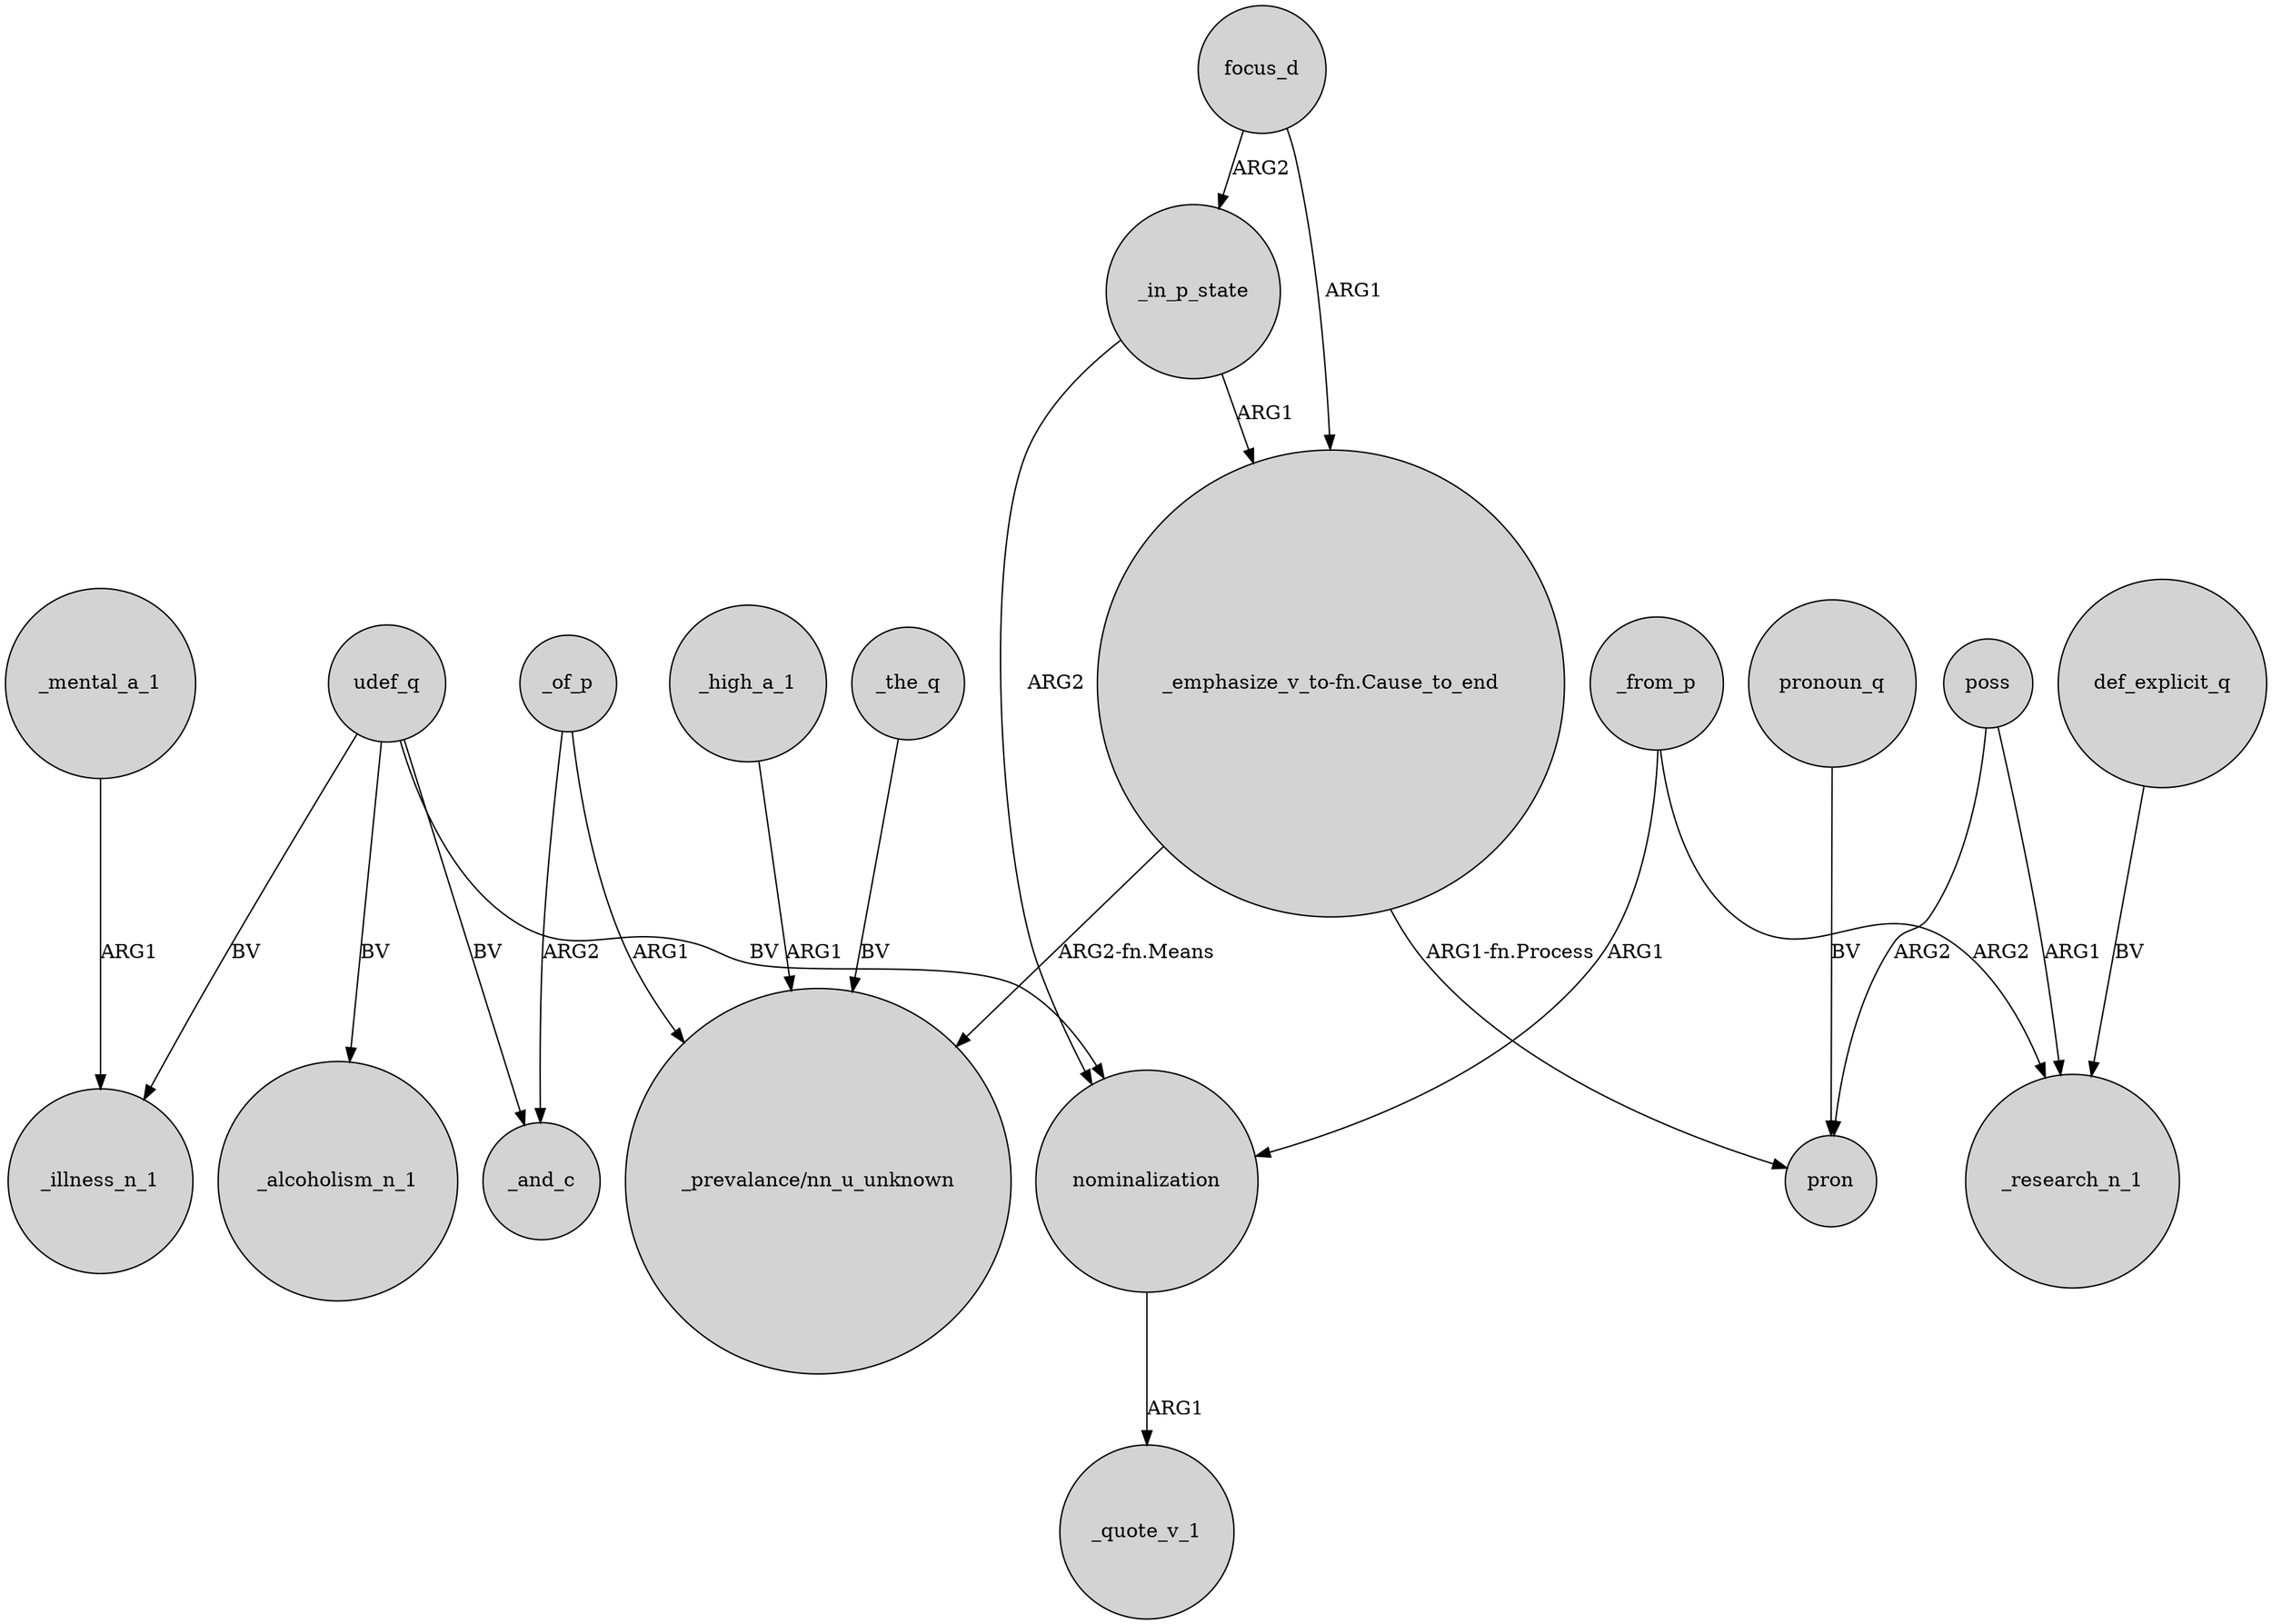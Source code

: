digraph {
	node [shape=circle style=filled]
	_in_p_state -> nominalization [label=ARG2]
	_high_a_1 -> "_prevalance/nn_u_unknown" [label=ARG1]
	focus_d -> _in_p_state [label=ARG2]
	_of_p -> _and_c [label=ARG2]
	udef_q -> _alcoholism_n_1 [label=BV]
	_from_p -> _research_n_1 [label=ARG2]
	udef_q -> nominalization [label=BV]
	udef_q -> _and_c [label=BV]
	poss -> _research_n_1 [label=ARG1]
	"_emphasize_v_to-fn.Cause_to_end" -> pron [label="ARG1-fn.Process"]
	pronoun_q -> pron [label=BV]
	_mental_a_1 -> _illness_n_1 [label=ARG1]
	poss -> pron [label=ARG2]
	_in_p_state -> "_emphasize_v_to-fn.Cause_to_end" [label=ARG1]
	nominalization -> _quote_v_1 [label=ARG1]
	_the_q -> "_prevalance/nn_u_unknown" [label=BV]
	_of_p -> "_prevalance/nn_u_unknown" [label=ARG1]
	udef_q -> _illness_n_1 [label=BV]
	def_explicit_q -> _research_n_1 [label=BV]
	focus_d -> "_emphasize_v_to-fn.Cause_to_end" [label=ARG1]
	_from_p -> nominalization [label=ARG1]
	"_emphasize_v_to-fn.Cause_to_end" -> "_prevalance/nn_u_unknown" [label="ARG2-fn.Means"]
}

